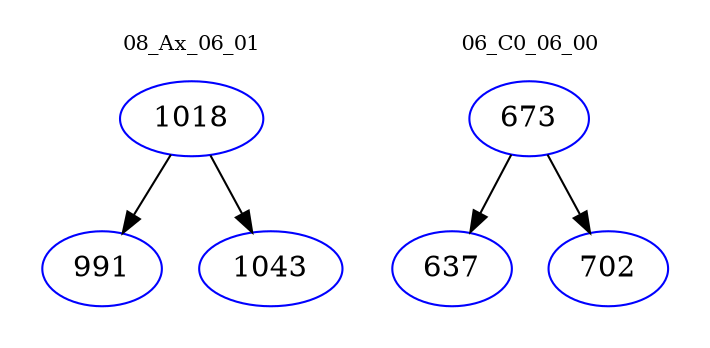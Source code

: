 digraph{
subgraph cluster_0 {
color = white
label = "08_Ax_06_01";
fontsize=10;
T0_1018 [label="1018", color="blue"]
T0_1018 -> T0_991 [color="black"]
T0_991 [label="991", color="blue"]
T0_1018 -> T0_1043 [color="black"]
T0_1043 [label="1043", color="blue"]
}
subgraph cluster_1 {
color = white
label = "06_C0_06_00";
fontsize=10;
T1_673 [label="673", color="blue"]
T1_673 -> T1_637 [color="black"]
T1_637 [label="637", color="blue"]
T1_673 -> T1_702 [color="black"]
T1_702 [label="702", color="blue"]
}
}
